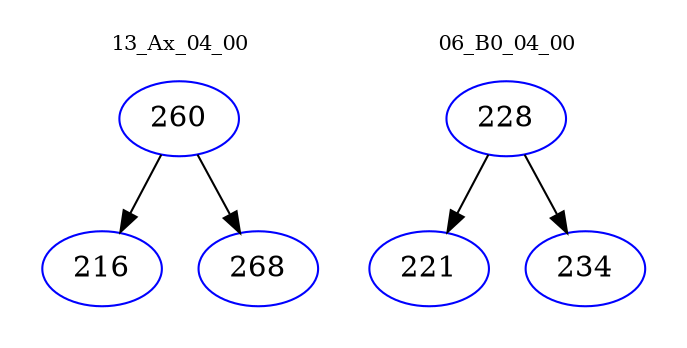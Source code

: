 digraph{
subgraph cluster_0 {
color = white
label = "13_Ax_04_00";
fontsize=10;
T0_260 [label="260", color="blue"]
T0_260 -> T0_216 [color="black"]
T0_216 [label="216", color="blue"]
T0_260 -> T0_268 [color="black"]
T0_268 [label="268", color="blue"]
}
subgraph cluster_1 {
color = white
label = "06_B0_04_00";
fontsize=10;
T1_228 [label="228", color="blue"]
T1_228 -> T1_221 [color="black"]
T1_221 [label="221", color="blue"]
T1_228 -> T1_234 [color="black"]
T1_234 [label="234", color="blue"]
}
}
